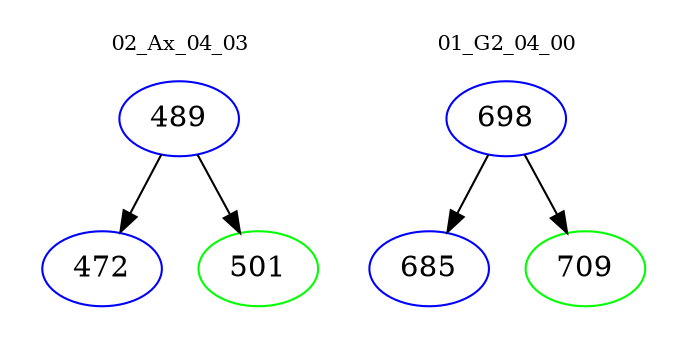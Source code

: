 digraph{
subgraph cluster_0 {
color = white
label = "02_Ax_04_03";
fontsize=10;
T0_489 [label="489", color="blue"]
T0_489 -> T0_472 [color="black"]
T0_472 [label="472", color="blue"]
T0_489 -> T0_501 [color="black"]
T0_501 [label="501", color="green"]
}
subgraph cluster_1 {
color = white
label = "01_G2_04_00";
fontsize=10;
T1_698 [label="698", color="blue"]
T1_698 -> T1_685 [color="black"]
T1_685 [label="685", color="blue"]
T1_698 -> T1_709 [color="black"]
T1_709 [label="709", color="green"]
}
}
